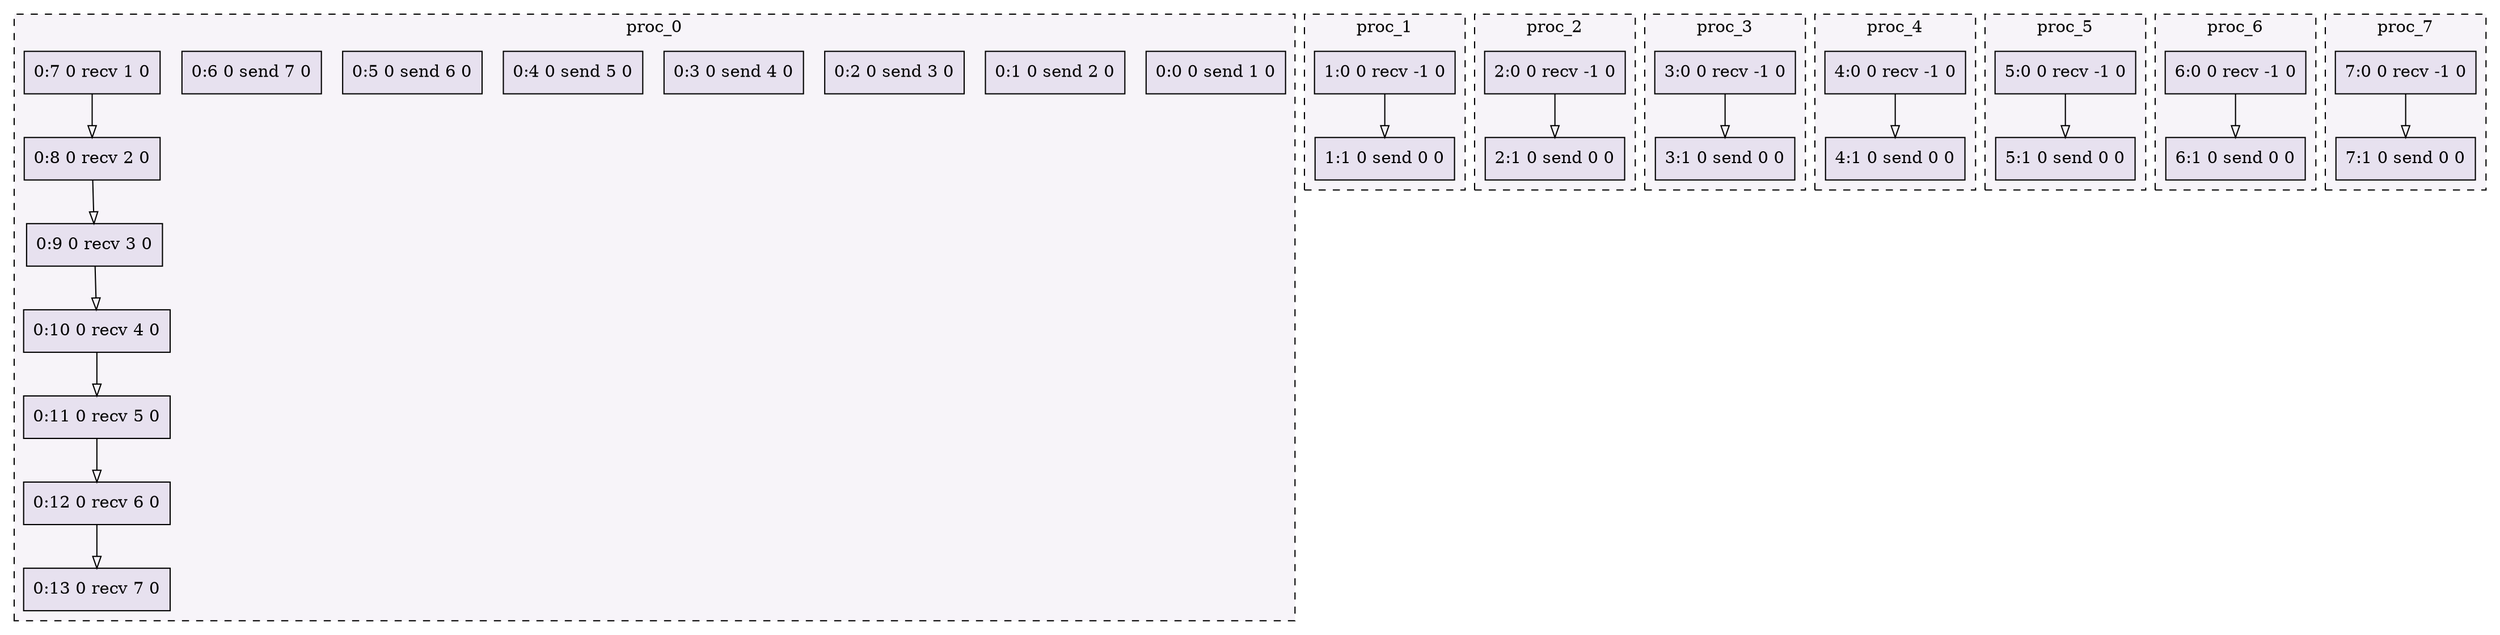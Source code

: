 digraph{node[shape=record style=filled colorscheme=purd9 fillcolor=2];subgraph cluster0{style=dashed;colorscheme=purd9;bgcolor=1;edge[arrowhead=empty];label=proc_0;0[label="0:0 0 send 1 0"];1[label="0:1 0 send 2 0"];2[label="0:2 0 send 3 0"];3[label="0:3 0 send 4 0"];4[label="0:4 0 send 5 0"];5[label="0:5 0 send 6 0"];6[label="0:6 0 send 7 0"];7[label="0:7 0 recv 1 0"];8[label="0:8 0 recv 2 0"];9[label="0:9 0 recv 3 0"];10[label="0:10 0 recv 4 0"];11[label="0:11 0 recv 5 0"];12[label="0:12 0 recv 6 0"];13[label="0:13 0 recv 7 0"];7->8;8->9;9->10;10->11;11->12;12->13;}subgraph cluster1{style=dashed;colorscheme=purd9;bgcolor=1;edge[arrowhead=empty];label=proc_1;14[label="1:0 0 recv -1 0"];15[label="1:1 0 send 0 0"];14->15;}subgraph cluster2{style=dashed;colorscheme=purd9;bgcolor=1;edge[arrowhead=empty];label=proc_2;16[label="2:0 0 recv -1 0"];17[label="2:1 0 send 0 0"];16->17;}subgraph cluster3{style=dashed;colorscheme=purd9;bgcolor=1;edge[arrowhead=empty];label=proc_3;18[label="3:0 0 recv -1 0"];19[label="3:1 0 send 0 0"];18->19;}subgraph cluster4{style=dashed;colorscheme=purd9;bgcolor=1;edge[arrowhead=empty];label=proc_4;20[label="4:0 0 recv -1 0"];21[label="4:1 0 send 0 0"];20->21;}subgraph cluster5{style=dashed;colorscheme=purd9;bgcolor=1;edge[arrowhead=empty];label=proc_5;22[label="5:0 0 recv -1 0"];23[label="5:1 0 send 0 0"];22->23;}subgraph cluster6{style=dashed;colorscheme=purd9;bgcolor=1;edge[arrowhead=empty];label=proc_6;24[label="6:0 0 recv -1 0"];25[label="6:1 0 send 0 0"];24->25;}subgraph cluster7{style=dashed;colorscheme=purd9;bgcolor=1;edge[arrowhead=empty];label=proc_7;26[label="7:0 0 recv -1 0"];27[label="7:1 0 send 0 0"];26->27;}}